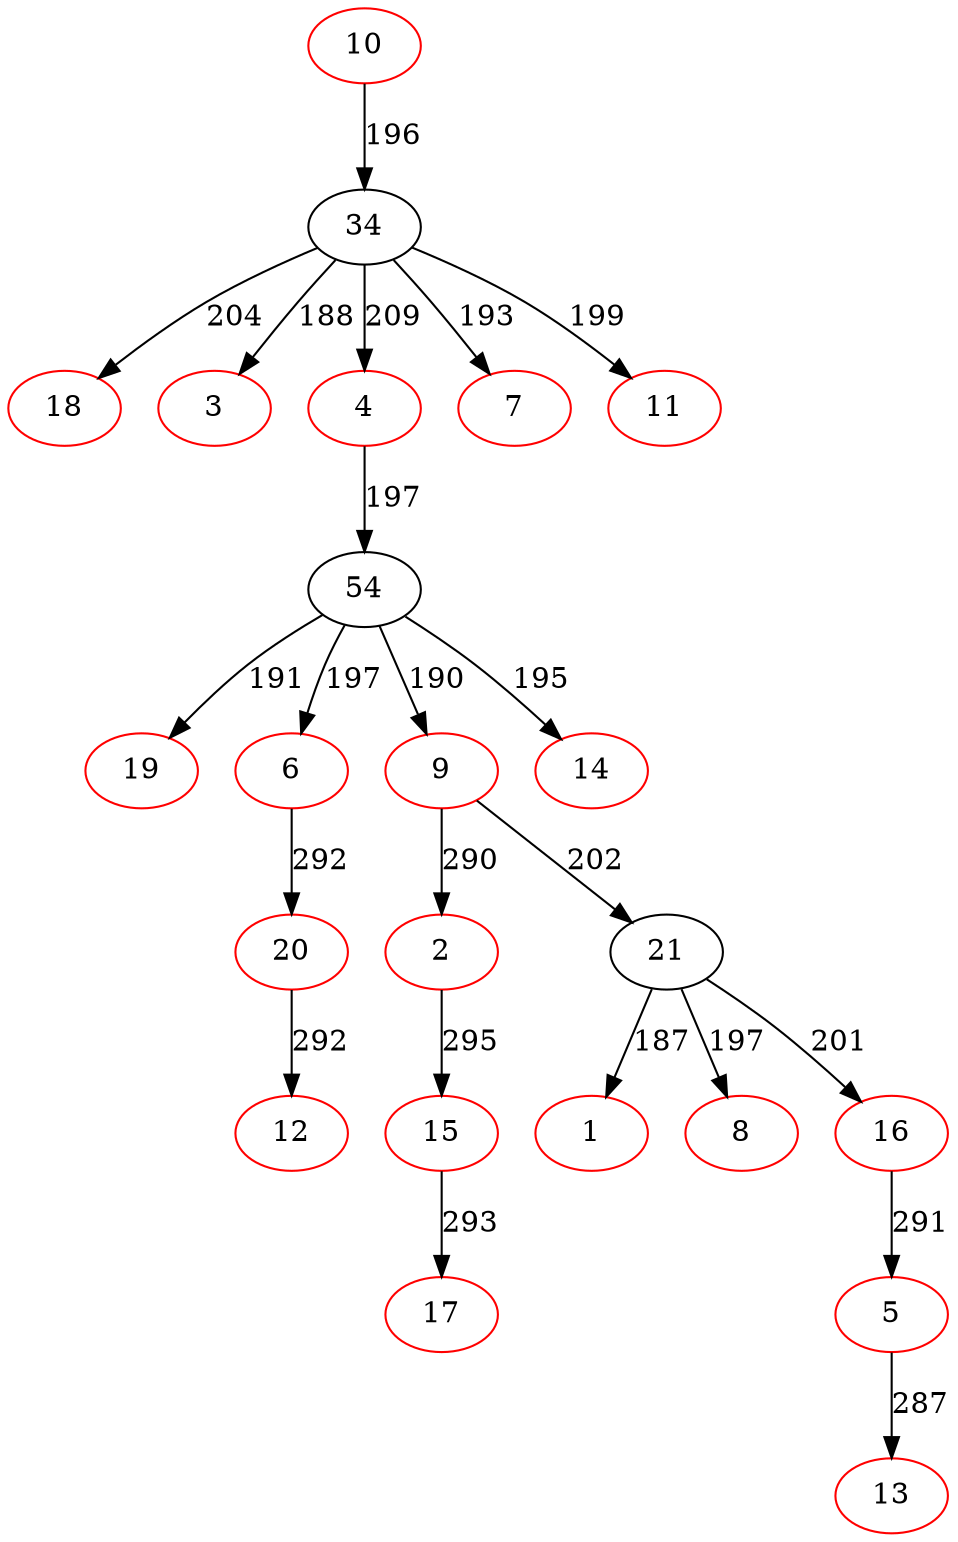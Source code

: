 digraph {
10[color=red]
34[color=black]
18[color=red]
34->18[label=204]
3[color=red]
34->3[label=188]
4[color=red]
54[color=black]
19[color=red]
54->19[label=191]
6[color=red]
20[color=red]
12[color=red]
20->12[label=292]
6->20[label=292]
54->6[label=197]
9[color=red]
2[color=red]
15[color=red]
17[color=red]
15->17[label=293]
2->15[label=295]
9->2[label=290]
21[color=black]
1[color=red]
21->1[label=187]
8[color=red]
21->8[label=197]
16[color=red]
5[color=red]
13[color=red]
5->13[label=287]
16->5[label=291]
21->16[label=201]
9->21[label=202]
54->9[label=190]
14[color=red]
54->14[label=195]
4->54[label=197]
34->4[label=209]
7[color=red]
34->7[label=193]
11[color=red]
34->11[label=199]
10->34[label=196]
}